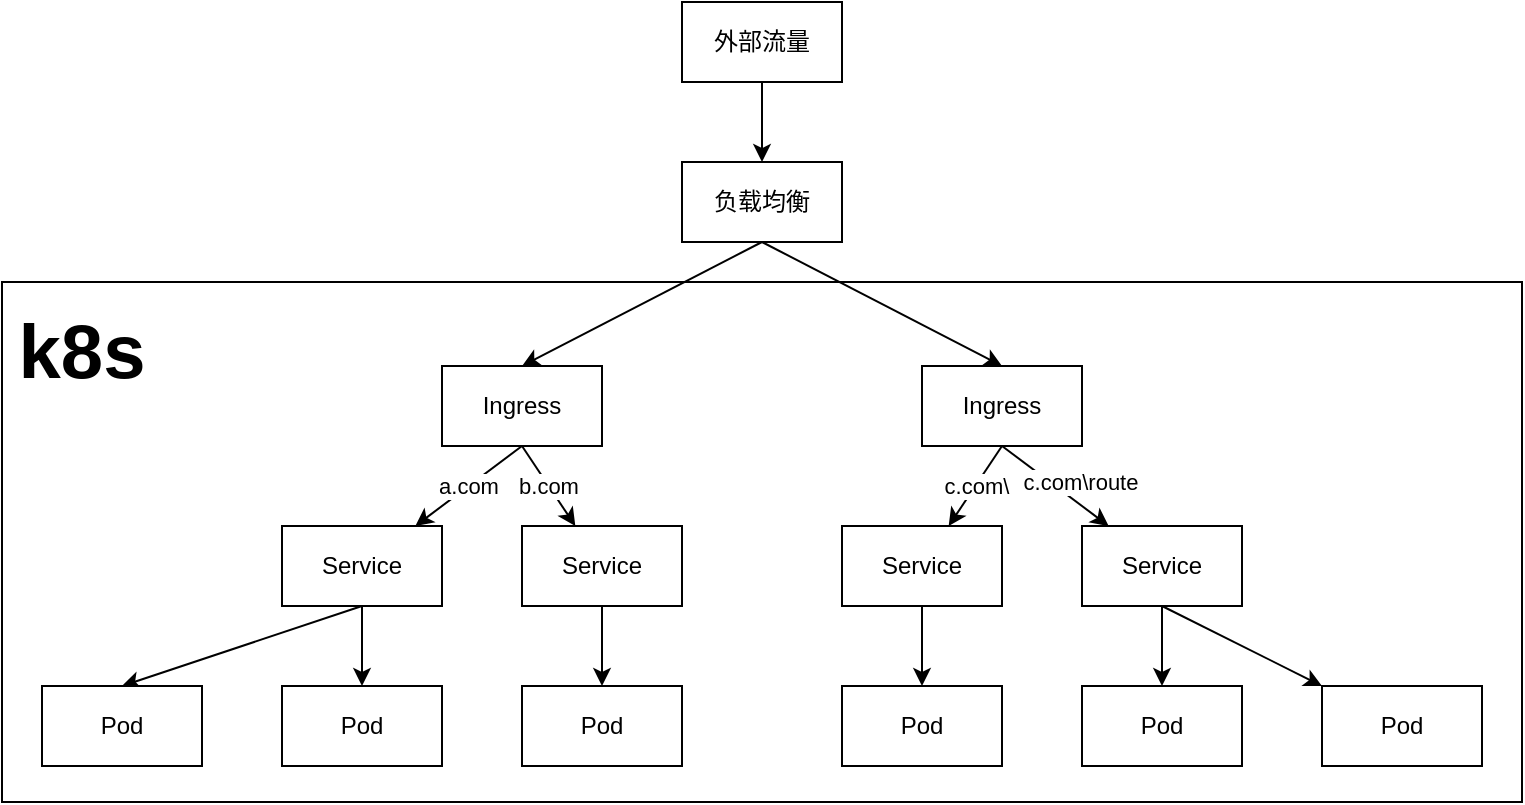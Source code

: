 <mxfile version="21.1.2" type="device">
  <diagram name="第 1 页" id="WRR_KsmXpynHO_Hp34CQ">
    <mxGraphModel dx="1036" dy="614" grid="1" gridSize="10" guides="1" tooltips="1" connect="1" arrows="1" fold="1" page="1" pageScale="1" pageWidth="980" pageHeight="1390" math="0" shadow="0">
      <root>
        <mxCell id="0" />
        <mxCell id="1" parent="0" />
        <mxCell id="hEQePHEXwmUrN3H_09mT-29" value="" style="rounded=0;whiteSpace=wrap;html=1;" vertex="1" parent="1">
          <mxGeometry x="20" y="180" width="760" height="260" as="geometry" />
        </mxCell>
        <mxCell id="hEQePHEXwmUrN3H_09mT-16" value="" style="edgeStyle=orthogonalEdgeStyle;rounded=0;orthogonalLoop=1;jettySize=auto;html=1;" edge="1" parent="1" source="hEQePHEXwmUrN3H_09mT-1" target="hEQePHEXwmUrN3H_09mT-2">
          <mxGeometry relative="1" as="geometry" />
        </mxCell>
        <mxCell id="hEQePHEXwmUrN3H_09mT-1" value="外部流量" style="rounded=0;whiteSpace=wrap;html=1;" vertex="1" parent="1">
          <mxGeometry x="360" y="40" width="80" height="40" as="geometry" />
        </mxCell>
        <mxCell id="hEQePHEXwmUrN3H_09mT-19" style="rounded=0;orthogonalLoop=1;jettySize=auto;html=1;exitX=0.5;exitY=1;exitDx=0;exitDy=0;entryX=0.5;entryY=0;entryDx=0;entryDy=0;" edge="1" parent="1" source="hEQePHEXwmUrN3H_09mT-2" target="hEQePHEXwmUrN3H_09mT-3">
          <mxGeometry relative="1" as="geometry" />
        </mxCell>
        <mxCell id="hEQePHEXwmUrN3H_09mT-20" style="rounded=0;orthogonalLoop=1;jettySize=auto;html=1;exitX=0.5;exitY=1;exitDx=0;exitDy=0;entryX=0.5;entryY=0;entryDx=0;entryDy=0;" edge="1" parent="1" source="hEQePHEXwmUrN3H_09mT-2" target="hEQePHEXwmUrN3H_09mT-4">
          <mxGeometry relative="1" as="geometry" />
        </mxCell>
        <mxCell id="hEQePHEXwmUrN3H_09mT-2" value="负载均衡" style="rounded=0;whiteSpace=wrap;html=1;" vertex="1" parent="1">
          <mxGeometry x="360" y="120" width="80" height="40" as="geometry" />
        </mxCell>
        <mxCell id="hEQePHEXwmUrN3H_09mT-17" value="a.com" style="rounded=0;orthogonalLoop=1;jettySize=auto;html=1;exitX=0.5;exitY=1;exitDx=0;exitDy=0;" edge="1" parent="1" source="hEQePHEXwmUrN3H_09mT-3" target="hEQePHEXwmUrN3H_09mT-5">
          <mxGeometry relative="1" as="geometry" />
        </mxCell>
        <mxCell id="hEQePHEXwmUrN3H_09mT-18" value="b.com" style="rounded=0;orthogonalLoop=1;jettySize=auto;html=1;exitX=0.5;exitY=1;exitDx=0;exitDy=0;" edge="1" parent="1" source="hEQePHEXwmUrN3H_09mT-3" target="hEQePHEXwmUrN3H_09mT-7">
          <mxGeometry relative="1" as="geometry" />
        </mxCell>
        <mxCell id="hEQePHEXwmUrN3H_09mT-3" value="Ingress" style="rounded=0;whiteSpace=wrap;html=1;" vertex="1" parent="1">
          <mxGeometry x="240" y="222" width="80" height="40" as="geometry" />
        </mxCell>
        <mxCell id="hEQePHEXwmUrN3H_09mT-27" value="c.com\" style="rounded=0;orthogonalLoop=1;jettySize=auto;html=1;exitX=0.5;exitY=1;exitDx=0;exitDy=0;" edge="1" parent="1" source="hEQePHEXwmUrN3H_09mT-4" target="hEQePHEXwmUrN3H_09mT-8">
          <mxGeometry relative="1" as="geometry" />
        </mxCell>
        <mxCell id="hEQePHEXwmUrN3H_09mT-28" style="rounded=0;orthogonalLoop=1;jettySize=auto;html=1;exitX=0.5;exitY=1;exitDx=0;exitDy=0;" edge="1" parent="1" source="hEQePHEXwmUrN3H_09mT-4" target="hEQePHEXwmUrN3H_09mT-9">
          <mxGeometry relative="1" as="geometry" />
        </mxCell>
        <mxCell id="hEQePHEXwmUrN3H_09mT-31" value="c.com\route" style="edgeLabel;html=1;align=center;verticalAlign=middle;resizable=0;points=[];" vertex="1" connectable="0" parent="hEQePHEXwmUrN3H_09mT-28">
          <mxGeometry x="0.369" y="-2" relative="1" as="geometry">
            <mxPoint x="4" y="-11" as="offset" />
          </mxGeometry>
        </mxCell>
        <mxCell id="hEQePHEXwmUrN3H_09mT-4" value="Ingress" style="rounded=0;whiteSpace=wrap;html=1;" vertex="1" parent="1">
          <mxGeometry x="480" y="222" width="80" height="40" as="geometry" />
        </mxCell>
        <mxCell id="hEQePHEXwmUrN3H_09mT-21" style="rounded=0;orthogonalLoop=1;jettySize=auto;html=1;exitX=0.5;exitY=1;exitDx=0;exitDy=0;entryX=0.5;entryY=0;entryDx=0;entryDy=0;" edge="1" parent="1" source="hEQePHEXwmUrN3H_09mT-5" target="hEQePHEXwmUrN3H_09mT-10">
          <mxGeometry relative="1" as="geometry" />
        </mxCell>
        <mxCell id="hEQePHEXwmUrN3H_09mT-22" style="edgeStyle=orthogonalEdgeStyle;rounded=0;orthogonalLoop=1;jettySize=auto;html=1;exitX=0.5;exitY=1;exitDx=0;exitDy=0;entryX=0.5;entryY=0;entryDx=0;entryDy=0;" edge="1" parent="1" source="hEQePHEXwmUrN3H_09mT-5" target="hEQePHEXwmUrN3H_09mT-11">
          <mxGeometry relative="1" as="geometry" />
        </mxCell>
        <mxCell id="hEQePHEXwmUrN3H_09mT-5" value="Service" style="rounded=0;whiteSpace=wrap;html=1;" vertex="1" parent="1">
          <mxGeometry x="160" y="302" width="80" height="40" as="geometry" />
        </mxCell>
        <mxCell id="hEQePHEXwmUrN3H_09mT-23" style="edgeStyle=orthogonalEdgeStyle;rounded=0;orthogonalLoop=1;jettySize=auto;html=1;exitX=0.5;exitY=1;exitDx=0;exitDy=0;entryX=0.5;entryY=0;entryDx=0;entryDy=0;" edge="1" parent="1" source="hEQePHEXwmUrN3H_09mT-7" target="hEQePHEXwmUrN3H_09mT-12">
          <mxGeometry relative="1" as="geometry" />
        </mxCell>
        <mxCell id="hEQePHEXwmUrN3H_09mT-7" value="Service" style="rounded=0;whiteSpace=wrap;html=1;" vertex="1" parent="1">
          <mxGeometry x="280" y="302" width="80" height="40" as="geometry" />
        </mxCell>
        <mxCell id="hEQePHEXwmUrN3H_09mT-24" style="edgeStyle=orthogonalEdgeStyle;rounded=0;orthogonalLoop=1;jettySize=auto;html=1;exitX=0.5;exitY=1;exitDx=0;exitDy=0;entryX=0.5;entryY=0;entryDx=0;entryDy=0;" edge="1" parent="1" source="hEQePHEXwmUrN3H_09mT-8" target="hEQePHEXwmUrN3H_09mT-13">
          <mxGeometry relative="1" as="geometry" />
        </mxCell>
        <mxCell id="hEQePHEXwmUrN3H_09mT-8" value="Service" style="rounded=0;whiteSpace=wrap;html=1;" vertex="1" parent="1">
          <mxGeometry x="440" y="302" width="80" height="40" as="geometry" />
        </mxCell>
        <mxCell id="hEQePHEXwmUrN3H_09mT-25" style="edgeStyle=orthogonalEdgeStyle;rounded=0;orthogonalLoop=1;jettySize=auto;html=1;exitX=0.5;exitY=1;exitDx=0;exitDy=0;entryX=0.5;entryY=0;entryDx=0;entryDy=0;" edge="1" parent="1" source="hEQePHEXwmUrN3H_09mT-9" target="hEQePHEXwmUrN3H_09mT-14">
          <mxGeometry relative="1" as="geometry" />
        </mxCell>
        <mxCell id="hEQePHEXwmUrN3H_09mT-26" style="rounded=0;orthogonalLoop=1;jettySize=auto;html=1;exitX=0.5;exitY=1;exitDx=0;exitDy=0;" edge="1" parent="1" source="hEQePHEXwmUrN3H_09mT-9" target="hEQePHEXwmUrN3H_09mT-15">
          <mxGeometry relative="1" as="geometry" />
        </mxCell>
        <mxCell id="hEQePHEXwmUrN3H_09mT-9" value="Service" style="rounded=0;whiteSpace=wrap;html=1;" vertex="1" parent="1">
          <mxGeometry x="560" y="302" width="80" height="40" as="geometry" />
        </mxCell>
        <mxCell id="hEQePHEXwmUrN3H_09mT-10" value="Pod" style="rounded=0;whiteSpace=wrap;html=1;" vertex="1" parent="1">
          <mxGeometry x="40" y="382" width="80" height="40" as="geometry" />
        </mxCell>
        <mxCell id="hEQePHEXwmUrN3H_09mT-11" value="Pod" style="rounded=0;whiteSpace=wrap;html=1;" vertex="1" parent="1">
          <mxGeometry x="160" y="382" width="80" height="40" as="geometry" />
        </mxCell>
        <mxCell id="hEQePHEXwmUrN3H_09mT-12" value="Pod" style="rounded=0;whiteSpace=wrap;html=1;" vertex="1" parent="1">
          <mxGeometry x="280" y="382" width="80" height="40" as="geometry" />
        </mxCell>
        <mxCell id="hEQePHEXwmUrN3H_09mT-13" value="Pod" style="rounded=0;whiteSpace=wrap;html=1;" vertex="1" parent="1">
          <mxGeometry x="440" y="382" width="80" height="40" as="geometry" />
        </mxCell>
        <mxCell id="hEQePHEXwmUrN3H_09mT-14" value="Pod" style="rounded=0;whiteSpace=wrap;html=1;" vertex="1" parent="1">
          <mxGeometry x="560" y="382" width="80" height="40" as="geometry" />
        </mxCell>
        <mxCell id="hEQePHEXwmUrN3H_09mT-15" value="Pod" style="rounded=0;whiteSpace=wrap;html=1;" vertex="1" parent="1">
          <mxGeometry x="680" y="382" width="80" height="40" as="geometry" />
        </mxCell>
        <mxCell id="hEQePHEXwmUrN3H_09mT-30" value="&lt;font style=&quot;font-size: 38px;&quot;&gt;&lt;b&gt;k8s&lt;/b&gt;&lt;/font&gt;" style="text;html=1;strokeColor=none;fillColor=none;align=center;verticalAlign=middle;whiteSpace=wrap;rounded=0;" vertex="1" parent="1">
          <mxGeometry x="30" y="200" width="60" height="30" as="geometry" />
        </mxCell>
      </root>
    </mxGraphModel>
  </diagram>
</mxfile>

